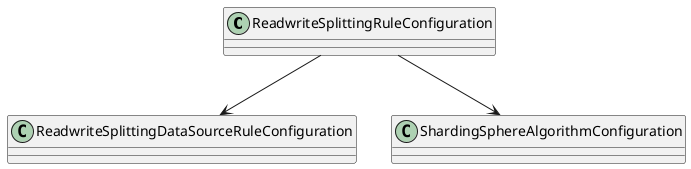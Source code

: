 @startuml
'https://plantuml.com/class-diagram

class ReadwriteSplittingRuleConfiguration
class ReadwriteSplittingDataSourceRuleConfiguration
class ShardingSphereAlgorithmConfiguration

ReadwriteSplittingRuleConfiguration --> ReadwriteSplittingDataSourceRuleConfiguration
ReadwriteSplittingRuleConfiguration --> ShardingSphereAlgorithmConfiguration

@enduml